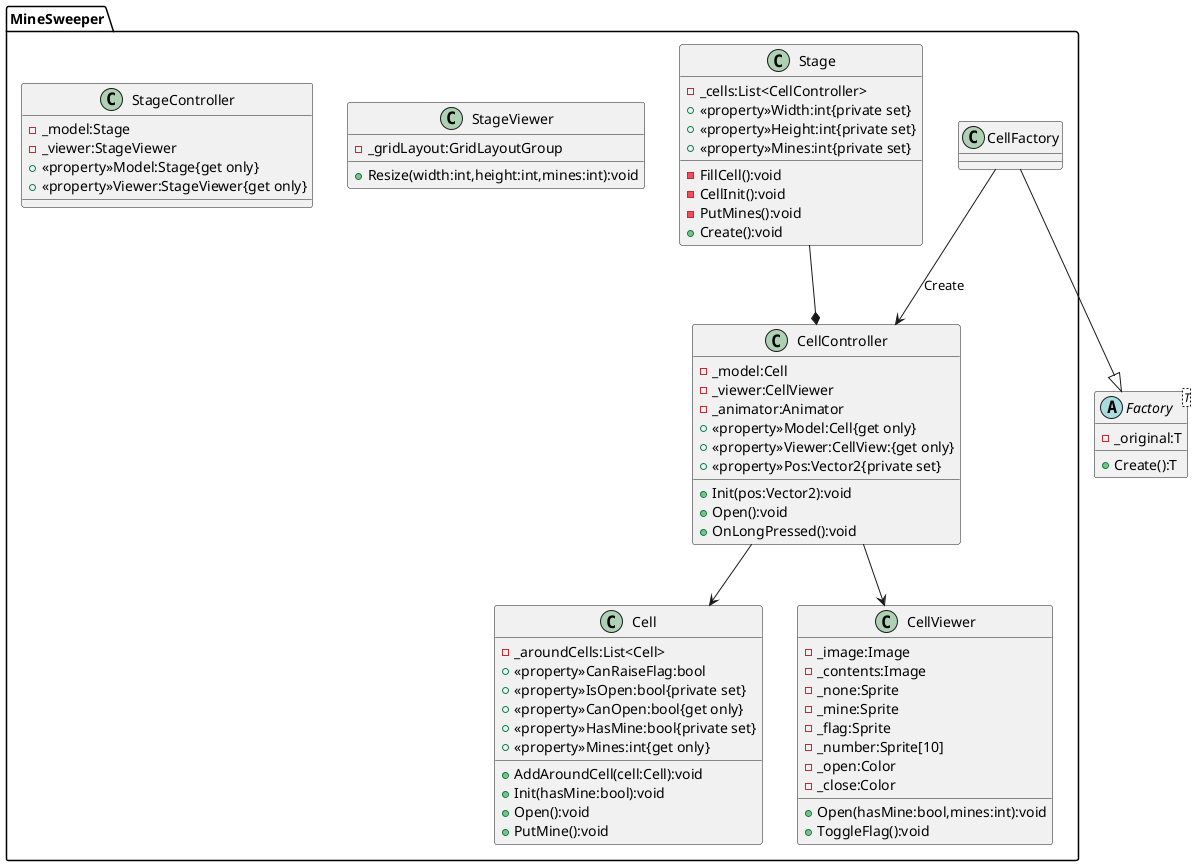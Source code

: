 @startuml MineSweeper

package MineSweeper
{
    class Cell
    {
        -_aroundCells:List<Cell>
        +<<property>>CanRaiseFlag:bool
        +<<property>>IsOpen:bool{private set}
        +<<property>>CanOpen:bool{get only}
        +<<property>>HasMine:bool{private set}
        +<<property>>Mines:int{get only}
        +AddAroundCell(cell:Cell):void
        +Init(hasMine:bool):void
        +Open():void
        +PutMine():void
    }
    class CellViewer
    {
        -_image:Image
        -_contents:Image
        -_none:Sprite
        -_mine:Sprite
        -_flag:Sprite
        -_number:Sprite[10]
        -_open:Color
        -_close:Color
        +Open(hasMine:bool,mines:int):void
        +ToggleFlag():void
    }
    class CellController
    {
        -_model:Cell
        -_viewer:CellViewer
        -_animator:Animator
        +<<property>>Model:Cell{get only}
        +<<property>>Viewer:CellView:{get only}
        +<<property>>Pos:Vector2{private set}
        +Init(pos:Vector2):void
        +Open():void
        +OnLongPressed():void
    }
    class CellFactory
    class Stage
    {
        -_cells:List<CellController>
        +<<property>>Width:int{private set}
        +<<property>>Height:int{private set}
        +<<property>>Mines:int{private set}
        -FillCell():void
        -CellInit():void
        -PutMines():void
        +Create():void
    }
    class StageViewer
    {
        -_gridLayout:GridLayoutGroup
        +Resize(width:int,height:int,mines:int):void
    }
    class StageController
    {
        -_model:Stage
        -_viewer:StageViewer
        +<<property>>Model:Stage{get only}
        +<<property>>Viewer:StageViewer{get only}
    }
}

abstract Factory<T>
{
    -_original:T
    +Create():T
}

CellFactory --|> Factory
CellFactory --> CellController : Create
CellController --> Cell
CellController --> CellViewer
Stage --* CellController

@enduml